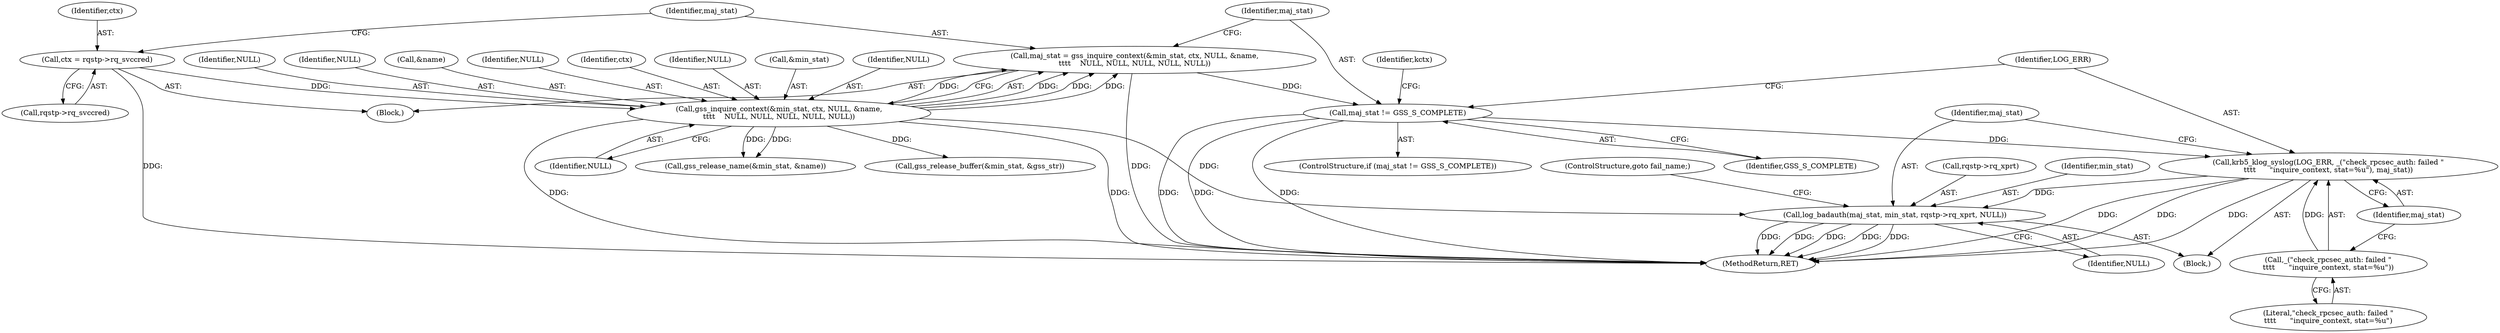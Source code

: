 digraph "0_krb5_6609658db0799053fbef0d7d0aa2f1fd68ef32d8@API" {
"1000161" [label="(Call,krb5_klog_syslog(LOG_ERR, _(\"check_rpcsec_auth: failed \"\n\t\t\t\t      \"inquire_context, stat=%u\"), maj_stat))"];
"1000163" [label="(Call,_(\"check_rpcsec_auth: failed \"\n\t\t\t\t      \"inquire_context, stat=%u\"))"];
"1000157" [label="(Call,maj_stat != GSS_S_COMPLETE)"];
"1000142" [label="(Call,maj_stat = gss_inquire_context(&min_stat, ctx, NULL, &name,\n\t\t\t\t    NULL, NULL, NULL, NULL, NULL))"];
"1000144" [label="(Call,gss_inquire_context(&min_stat, ctx, NULL, &name,\n\t\t\t\t    NULL, NULL, NULL, NULL, NULL))"];
"1000137" [label="(Call,ctx = rqstp->rq_svccred)"];
"1000166" [label="(Call,log_badauth(maj_stat, min_stat, rqstp->rq_xprt, NULL))"];
"1000160" [label="(Block,)"];
"1000166" [label="(Call,log_badauth(maj_stat, min_stat, rqstp->rq_xprt, NULL))"];
"1000157" [label="(Call,maj_stat != GSS_S_COMPLETE)"];
"1000138" [label="(Identifier,ctx)"];
"1000103" [label="(Block,)"];
"1000163" [label="(Call,_(\"check_rpcsec_auth: failed \"\n\t\t\t\t      \"inquire_context, stat=%u\"))"];
"1000156" [label="(ControlStructure,if (maj_stat != GSS_S_COMPLETE))"];
"1000158" [label="(Identifier,maj_stat)"];
"1000161" [label="(Call,krb5_klog_syslog(LOG_ERR, _(\"check_rpcsec_auth: failed \"\n\t\t\t\t      \"inquire_context, stat=%u\"), maj_stat))"];
"1000142" [label="(Call,maj_stat = gss_inquire_context(&min_stat, ctx, NULL, &name,\n\t\t\t\t    NULL, NULL, NULL, NULL, NULL))"];
"1000175" [label="(Identifier,kctx)"];
"1000162" [label="(Identifier,LOG_ERR)"];
"1000155" [label="(Identifier,NULL)"];
"1000169" [label="(Call,rqstp->rq_xprt)"];
"1000148" [label="(Identifier,NULL)"];
"1000165" [label="(Identifier,maj_stat)"];
"1000168" [label="(Identifier,min_stat)"];
"1000143" [label="(Identifier,maj_stat)"];
"1000283" [label="(MethodReturn,RET)"];
"1000154" [label="(Identifier,NULL)"];
"1000167" [label="(Identifier,maj_stat)"];
"1000159" [label="(Identifier,GSS_S_COMPLETE)"];
"1000149" [label="(Call,&name)"];
"1000164" [label="(Literal,\"check_rpcsec_auth: failed \"\n\t\t\t\t      \"inquire_context, stat=%u\")"];
"1000172" [label="(Identifier,NULL)"];
"1000173" [label="(ControlStructure,goto fail_name;)"];
"1000153" [label="(Identifier,NULL)"];
"1000147" [label="(Identifier,ctx)"];
"1000151" [label="(Identifier,NULL)"];
"1000145" [label="(Call,&min_stat)"];
"1000152" [label="(Identifier,NULL)"];
"1000139" [label="(Call,rqstp->rq_svccred)"];
"1000276" [label="(Call,gss_release_name(&min_stat, &name))"];
"1000267" [label="(Call,gss_release_buffer(&min_stat, &gss_str))"];
"1000144" [label="(Call,gss_inquire_context(&min_stat, ctx, NULL, &name,\n\t\t\t\t    NULL, NULL, NULL, NULL, NULL))"];
"1000137" [label="(Call,ctx = rqstp->rq_svccred)"];
"1000161" -> "1000160"  [label="AST: "];
"1000161" -> "1000165"  [label="CFG: "];
"1000162" -> "1000161"  [label="AST: "];
"1000163" -> "1000161"  [label="AST: "];
"1000165" -> "1000161"  [label="AST: "];
"1000167" -> "1000161"  [label="CFG: "];
"1000161" -> "1000283"  [label="DDG: "];
"1000161" -> "1000283"  [label="DDG: "];
"1000161" -> "1000283"  [label="DDG: "];
"1000163" -> "1000161"  [label="DDG: "];
"1000157" -> "1000161"  [label="DDG: "];
"1000161" -> "1000166"  [label="DDG: "];
"1000163" -> "1000164"  [label="CFG: "];
"1000164" -> "1000163"  [label="AST: "];
"1000165" -> "1000163"  [label="CFG: "];
"1000157" -> "1000156"  [label="AST: "];
"1000157" -> "1000159"  [label="CFG: "];
"1000158" -> "1000157"  [label="AST: "];
"1000159" -> "1000157"  [label="AST: "];
"1000162" -> "1000157"  [label="CFG: "];
"1000175" -> "1000157"  [label="CFG: "];
"1000157" -> "1000283"  [label="DDG: "];
"1000157" -> "1000283"  [label="DDG: "];
"1000157" -> "1000283"  [label="DDG: "];
"1000142" -> "1000157"  [label="DDG: "];
"1000142" -> "1000103"  [label="AST: "];
"1000142" -> "1000144"  [label="CFG: "];
"1000143" -> "1000142"  [label="AST: "];
"1000144" -> "1000142"  [label="AST: "];
"1000158" -> "1000142"  [label="CFG: "];
"1000142" -> "1000283"  [label="DDG: "];
"1000144" -> "1000142"  [label="DDG: "];
"1000144" -> "1000142"  [label="DDG: "];
"1000144" -> "1000142"  [label="DDG: "];
"1000144" -> "1000142"  [label="DDG: "];
"1000144" -> "1000155"  [label="CFG: "];
"1000145" -> "1000144"  [label="AST: "];
"1000147" -> "1000144"  [label="AST: "];
"1000148" -> "1000144"  [label="AST: "];
"1000149" -> "1000144"  [label="AST: "];
"1000151" -> "1000144"  [label="AST: "];
"1000152" -> "1000144"  [label="AST: "];
"1000153" -> "1000144"  [label="AST: "];
"1000154" -> "1000144"  [label="AST: "];
"1000155" -> "1000144"  [label="AST: "];
"1000144" -> "1000283"  [label="DDG: "];
"1000144" -> "1000283"  [label="DDG: "];
"1000137" -> "1000144"  [label="DDG: "];
"1000144" -> "1000166"  [label="DDG: "];
"1000144" -> "1000267"  [label="DDG: "];
"1000144" -> "1000276"  [label="DDG: "];
"1000144" -> "1000276"  [label="DDG: "];
"1000137" -> "1000103"  [label="AST: "];
"1000137" -> "1000139"  [label="CFG: "];
"1000138" -> "1000137"  [label="AST: "];
"1000139" -> "1000137"  [label="AST: "];
"1000143" -> "1000137"  [label="CFG: "];
"1000137" -> "1000283"  [label="DDG: "];
"1000166" -> "1000160"  [label="AST: "];
"1000166" -> "1000172"  [label="CFG: "];
"1000167" -> "1000166"  [label="AST: "];
"1000168" -> "1000166"  [label="AST: "];
"1000169" -> "1000166"  [label="AST: "];
"1000172" -> "1000166"  [label="AST: "];
"1000173" -> "1000166"  [label="CFG: "];
"1000166" -> "1000283"  [label="DDG: "];
"1000166" -> "1000283"  [label="DDG: "];
"1000166" -> "1000283"  [label="DDG: "];
"1000166" -> "1000283"  [label="DDG: "];
"1000166" -> "1000283"  [label="DDG: "];
}
